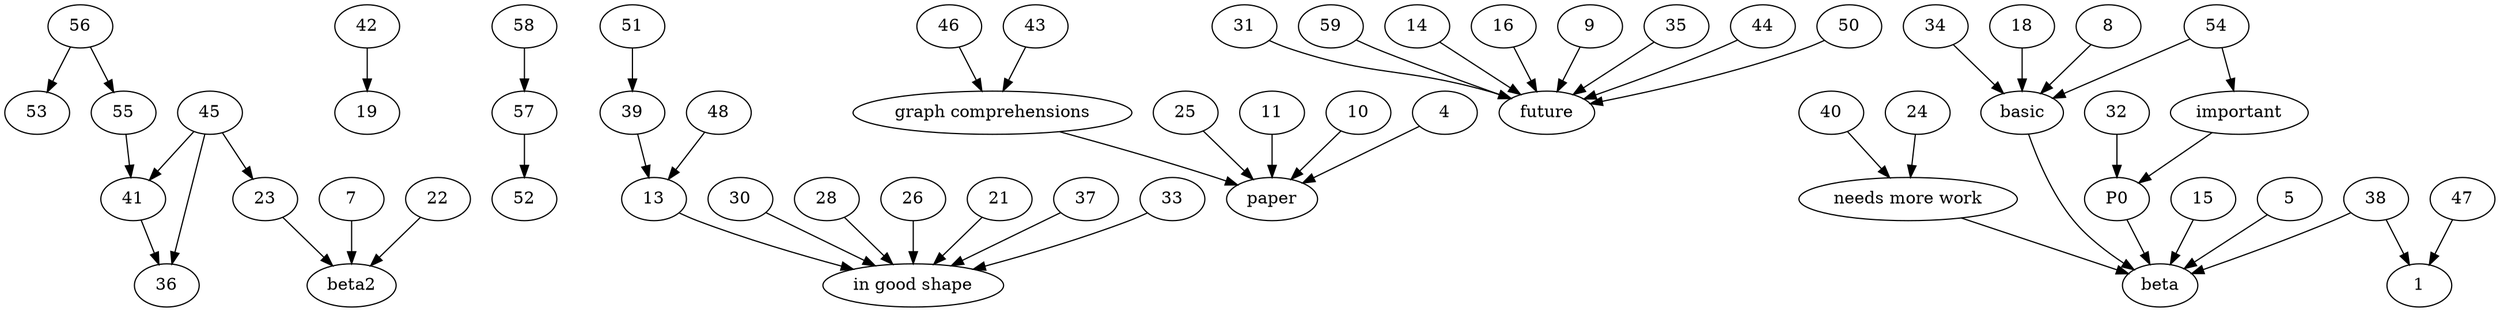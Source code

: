 digraph G {
  "56" -> {"53" "55"}

  "42" -> "19"

  {"45" "55"} -> "41"
  {"41" "45"} -> "36"



  "58" -> "57" -> "52"

  "51" -> {"39"}

  {"46" "43"} -> "graph comprehensions"

  {"39" "48"} -> "13"

  {"31" "59" "14" "16" "9" "35" "44" "50"} -> "future"

  {"30" "28" "26" "21" "37" "33" "13"} -> "in good shape"

  //{"33" "30" "28"} -> "COMET"

  {"40" "24"} -> "needs more work"
  {"32"} -> "P0"

  {"P0" "15" "5" "38" "needs more work"} -> "beta"
  {"54" "34" "18" "8"} -> basic -> beta

  {"54"} -> important -> "P0"

  {"23" "7" "22"} -> "beta2"

  "45" -> "23"

  {"25" "11" "10" "graph comprehensions" "4"} -> "paper"

  {"38" "47"} -> "1"
}
